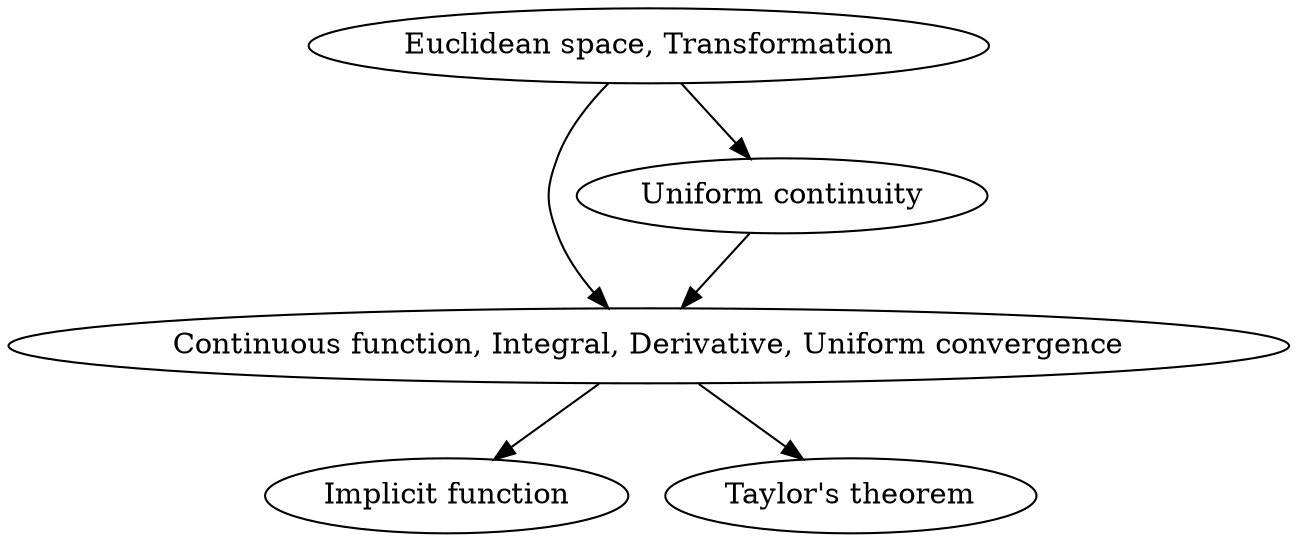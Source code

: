 digraph {
"Continuous function, Integral, Derivative, Uniform convergence"
"Uniform continuity"->"Continuous function, Integral, Derivative, Uniform convergence"
"Euclidean space, Transformation"->"Continuous function, Integral, Derivative, Uniform convergence"
"Implicit function"
"Continuous function, Integral, Derivative, Uniform convergence"->"Implicit function"
"Taylor's theorem"
"Continuous function, Integral, Derivative, Uniform convergence"->"Taylor's theorem"
"Uniform continuity"
"Euclidean space, Transformation"->"Uniform continuity"
}
